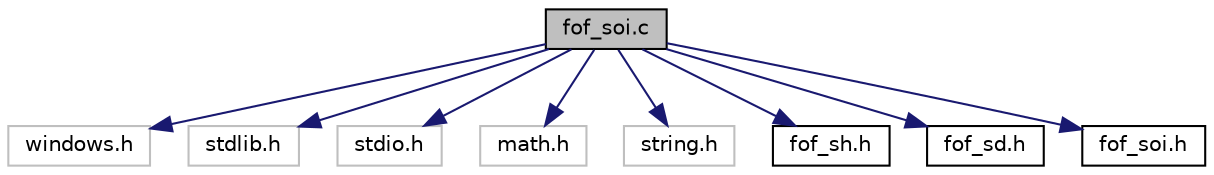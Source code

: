 digraph "fof_soi.c"
{
  edge [fontname="Helvetica",fontsize="10",labelfontname="Helvetica",labelfontsize="10"];
  node [fontname="Helvetica",fontsize="10",shape=record];
  Node1 [label="fof_soi.c",height=0.2,width=0.4,color="black", fillcolor="grey75", style="filled", fontcolor="black"];
  Node1 -> Node2 [color="midnightblue",fontsize="10",style="solid",fontname="Helvetica"];
  Node2 [label="windows.h",height=0.2,width=0.4,color="grey75", fillcolor="white", style="filled"];
  Node1 -> Node3 [color="midnightblue",fontsize="10",style="solid",fontname="Helvetica"];
  Node3 [label="stdlib.h",height=0.2,width=0.4,color="grey75", fillcolor="white", style="filled"];
  Node1 -> Node4 [color="midnightblue",fontsize="10",style="solid",fontname="Helvetica"];
  Node4 [label="stdio.h",height=0.2,width=0.4,color="grey75", fillcolor="white", style="filled"];
  Node1 -> Node5 [color="midnightblue",fontsize="10",style="solid",fontname="Helvetica"];
  Node5 [label="math.h",height=0.2,width=0.4,color="grey75", fillcolor="white", style="filled"];
  Node1 -> Node6 [color="midnightblue",fontsize="10",style="solid",fontname="Helvetica"];
  Node6 [label="string.h",height=0.2,width=0.4,color="grey75", fillcolor="white", style="filled"];
  Node1 -> Node7 [color="midnightblue",fontsize="10",style="solid",fontname="Helvetica"];
  Node7 [label="fof_sh.h",height=0.2,width=0.4,color="black", fillcolor="white", style="filled",URL="$fof__sh_8h.html"];
  Node1 -> Node8 [color="midnightblue",fontsize="10",style="solid",fontname="Helvetica"];
  Node8 [label="fof_sd.h",height=0.2,width=0.4,color="black", fillcolor="white", style="filled",URL="$fof__sd_8h.html"];
  Node1 -> Node9 [color="midnightblue",fontsize="10",style="solid",fontname="Helvetica"];
  Node9 [label="fof_soi.h",height=0.2,width=0.4,color="black", fillcolor="white", style="filled",URL="$fof__soi_8h.html"];
}
